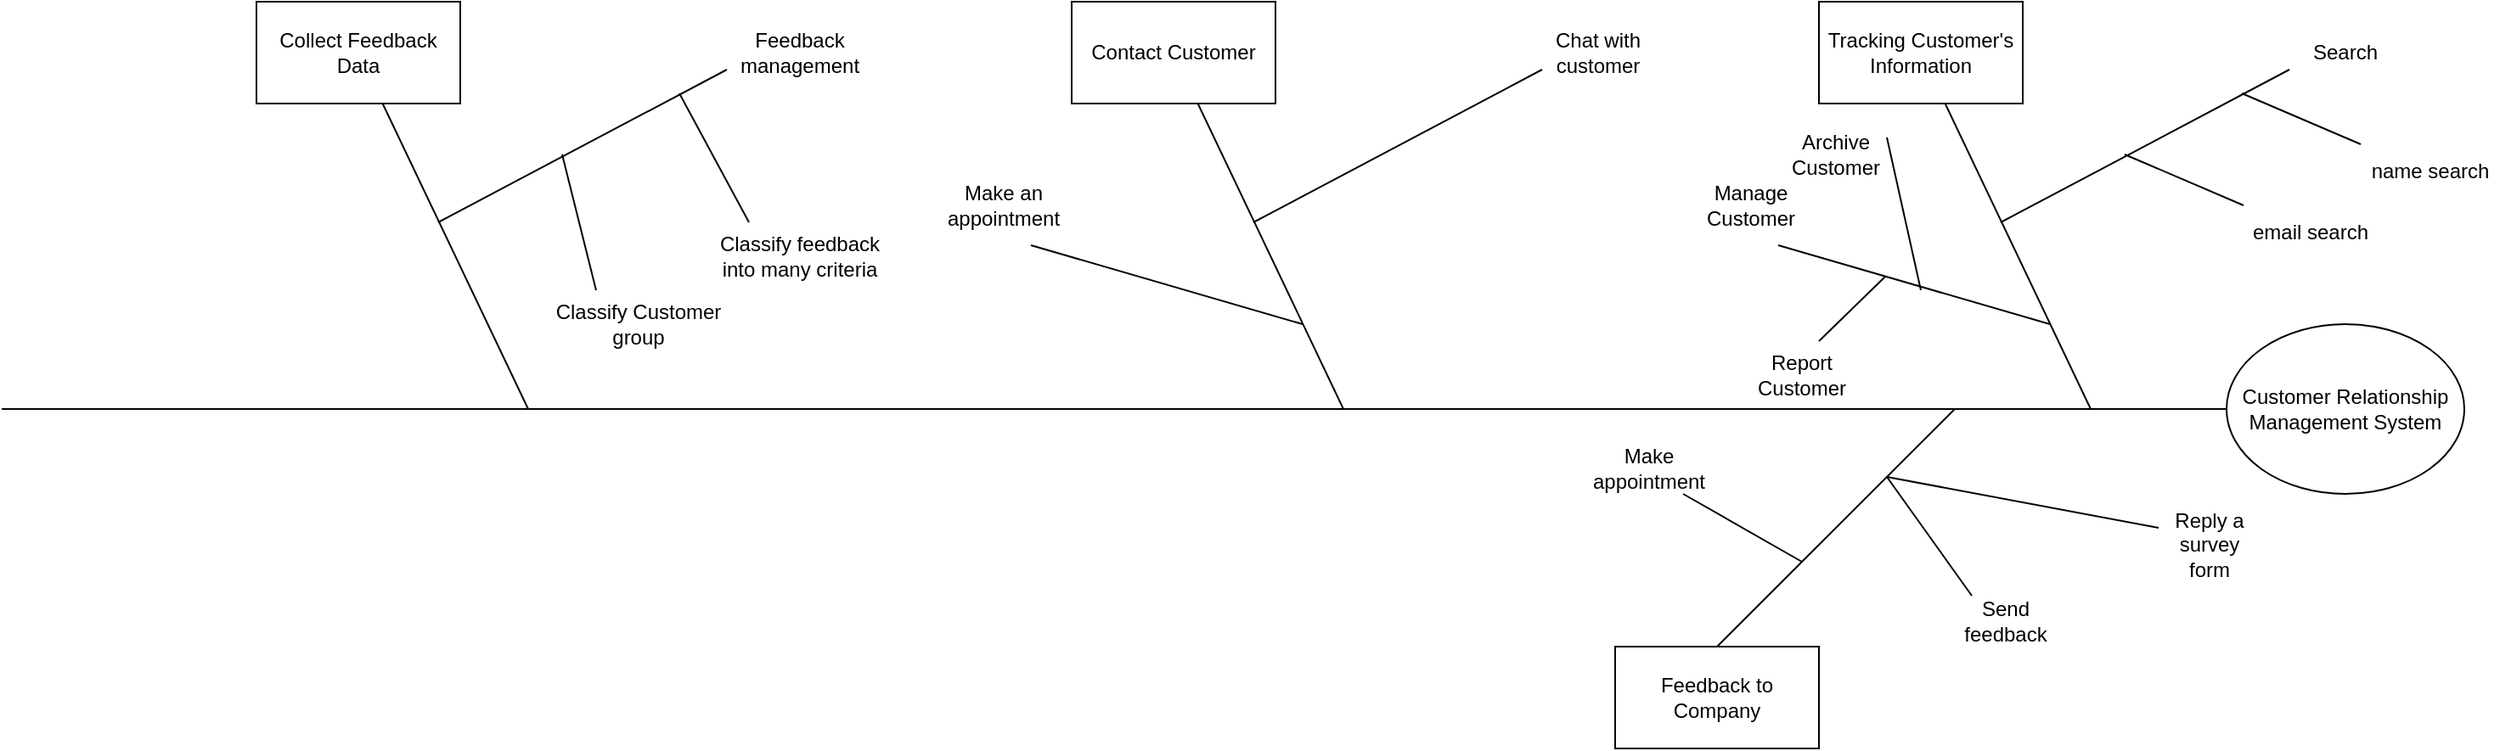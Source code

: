 <mxfile version="15.3.8" type="github">
  <diagram id="Y9sp35oUX_WYPwsPaZgL" name="Page-1">
    <mxGraphModel dx="1842" dy="651" grid="1" gridSize="10" guides="1" tooltips="1" connect="1" arrows="1" fold="1" page="1" pageScale="1" pageWidth="850" pageHeight="1100" math="0" shadow="0">
      <root>
        <mxCell id="0" />
        <mxCell id="1" parent="0" />
        <mxCell id="r8yxXnuiQZk5SVG_cQbu-1" value="" style="endArrow=none;html=1;" parent="1" edge="1">
          <mxGeometry width="50" height="50" relative="1" as="geometry">
            <mxPoint x="-630" y="260" as="sourcePoint" />
            <mxPoint x="680" y="260" as="targetPoint" />
          </mxGeometry>
        </mxCell>
        <mxCell id="r8yxXnuiQZk5SVG_cQbu-2" value="Customer Relationship Management System" style="ellipse;whiteSpace=wrap;html=1;" parent="1" vertex="1">
          <mxGeometry x="680" y="210" width="140" height="100" as="geometry" />
        </mxCell>
        <mxCell id="r8yxXnuiQZk5SVG_cQbu-3" value="" style="endArrow=none;html=1;" parent="1" target="r8yxXnuiQZk5SVG_cQbu-4" edge="1">
          <mxGeometry width="50" height="50" relative="1" as="geometry">
            <mxPoint x="600" y="260" as="sourcePoint" />
            <mxPoint x="580" y="260" as="targetPoint" />
          </mxGeometry>
        </mxCell>
        <mxCell id="r8yxXnuiQZk5SVG_cQbu-4" value="Tracking Customer&#39;s Information" style="rounded=0;whiteSpace=wrap;html=1;" parent="1" vertex="1">
          <mxGeometry x="440" y="20" width="120" height="60" as="geometry" />
        </mxCell>
        <mxCell id="r8yxXnuiQZk5SVG_cQbu-5" value="" style="endArrow=none;html=1;" parent="1" edge="1">
          <mxGeometry width="50" height="50" relative="1" as="geometry">
            <mxPoint x="547" y="150" as="sourcePoint" />
            <mxPoint x="717" y="60" as="targetPoint" />
          </mxGeometry>
        </mxCell>
        <mxCell id="r8yxXnuiQZk5SVG_cQbu-6" value="Search" style="text;html=1;strokeColor=none;fillColor=none;align=center;verticalAlign=middle;whiteSpace=wrap;rounded=0;" parent="1" vertex="1">
          <mxGeometry x="720" y="35" width="60" height="30" as="geometry" />
        </mxCell>
        <mxCell id="r8yxXnuiQZk5SVG_cQbu-7" value="" style="endArrow=none;html=1;" parent="1" edge="1">
          <mxGeometry width="50" height="50" relative="1" as="geometry">
            <mxPoint x="689" y="74" as="sourcePoint" />
            <mxPoint x="759" y="104" as="targetPoint" />
          </mxGeometry>
        </mxCell>
        <mxCell id="r8yxXnuiQZk5SVG_cQbu-8" value="name search" style="text;html=1;strokeColor=none;fillColor=none;align=center;verticalAlign=middle;whiteSpace=wrap;rounded=0;" parent="1" vertex="1">
          <mxGeometry x="760" y="110" width="80" height="20" as="geometry" />
        </mxCell>
        <mxCell id="r8yxXnuiQZk5SVG_cQbu-9" value="" style="endArrow=none;html=1;" parent="1" edge="1">
          <mxGeometry width="50" height="50" relative="1" as="geometry">
            <mxPoint x="620" y="110" as="sourcePoint" />
            <mxPoint x="690" y="140" as="targetPoint" />
          </mxGeometry>
        </mxCell>
        <mxCell id="r8yxXnuiQZk5SVG_cQbu-10" value="email search" style="text;html=1;strokeColor=none;fillColor=none;align=center;verticalAlign=middle;whiteSpace=wrap;rounded=0;" parent="1" vertex="1">
          <mxGeometry x="690" y="146" width="79" height="20" as="geometry" />
        </mxCell>
        <mxCell id="r8yxXnuiQZk5SVG_cQbu-13" value="" style="endArrow=none;html=1;" parent="1" edge="1">
          <mxGeometry width="50" height="50" relative="1" as="geometry">
            <mxPoint x="576" y="210" as="sourcePoint" />
            <mxPoint x="416" y="163.5" as="targetPoint" />
          </mxGeometry>
        </mxCell>
        <mxCell id="r8yxXnuiQZk5SVG_cQbu-15" value="Manage Customer" style="text;html=1;strokeColor=none;fillColor=none;align=center;verticalAlign=middle;whiteSpace=wrap;rounded=0;" parent="1" vertex="1">
          <mxGeometry x="380" y="130" width="40" height="20" as="geometry" />
        </mxCell>
        <mxCell id="y-fa3Kfw3hXkSDcUUGcE-4" value="" style="endArrow=none;html=1;" edge="1" parent="1">
          <mxGeometry width="50" height="50" relative="1" as="geometry">
            <mxPoint x="380" y="400" as="sourcePoint" />
            <mxPoint x="520" y="260" as="targetPoint" />
          </mxGeometry>
        </mxCell>
        <mxCell id="y-fa3Kfw3hXkSDcUUGcE-5" value="Feedback to Company" style="rounded=0;whiteSpace=wrap;html=1;" vertex="1" parent="1">
          <mxGeometry x="320" y="400" width="120" height="60" as="geometry" />
        </mxCell>
        <mxCell id="y-fa3Kfw3hXkSDcUUGcE-6" value="" style="endArrow=none;html=1;" edge="1" parent="1">
          <mxGeometry width="50" height="50" relative="1" as="geometry">
            <mxPoint x="530" y="370" as="sourcePoint" />
            <mxPoint x="480" y="300" as="targetPoint" />
          </mxGeometry>
        </mxCell>
        <mxCell id="y-fa3Kfw3hXkSDcUUGcE-9" value="Send feedback" style="text;html=1;strokeColor=none;fillColor=none;align=center;verticalAlign=middle;whiteSpace=wrap;rounded=0;" vertex="1" parent="1">
          <mxGeometry x="520" y="370" width="60" height="30" as="geometry" />
        </mxCell>
        <mxCell id="y-fa3Kfw3hXkSDcUUGcE-11" value="" style="endArrow=none;html=1;" edge="1" parent="1">
          <mxGeometry width="50" height="50" relative="1" as="geometry">
            <mxPoint x="640" y="330" as="sourcePoint" />
            <mxPoint x="480" y="300" as="targetPoint" />
          </mxGeometry>
        </mxCell>
        <mxCell id="y-fa3Kfw3hXkSDcUUGcE-13" value="Reply a survey form" style="text;html=1;strokeColor=none;fillColor=none;align=center;verticalAlign=middle;whiteSpace=wrap;rounded=0;" vertex="1" parent="1">
          <mxGeometry x="640" y="320" width="60" height="40" as="geometry" />
        </mxCell>
        <mxCell id="y-fa3Kfw3hXkSDcUUGcE-15" value="" style="endArrow=none;html=1;" edge="1" parent="1">
          <mxGeometry width="50" height="50" relative="1" as="geometry">
            <mxPoint x="360" y="310" as="sourcePoint" />
            <mxPoint x="430" y="350" as="targetPoint" />
          </mxGeometry>
        </mxCell>
        <mxCell id="y-fa3Kfw3hXkSDcUUGcE-16" value="Make appointment" style="text;html=1;strokeColor=none;fillColor=none;align=center;verticalAlign=middle;whiteSpace=wrap;rounded=0;" vertex="1" parent="1">
          <mxGeometry x="300" y="280" width="80" height="30" as="geometry" />
        </mxCell>
        <mxCell id="42dyWgupvdeNLIr4IR8q-1" value="" style="endArrow=none;html=1;" edge="1" parent="1">
          <mxGeometry width="50" height="50" relative="1" as="geometry">
            <mxPoint x="440" y="220" as="sourcePoint" />
            <mxPoint x="479" y="182" as="targetPoint" />
          </mxGeometry>
        </mxCell>
        <mxCell id="42dyWgupvdeNLIr4IR8q-2" value="Report Customer" style="text;html=1;strokeColor=none;fillColor=none;align=center;verticalAlign=middle;whiteSpace=wrap;rounded=0;" vertex="1" parent="1">
          <mxGeometry x="410" y="230" width="40" height="20" as="geometry" />
        </mxCell>
        <mxCell id="42dyWgupvdeNLIr4IR8q-3" value="" style="endArrow=none;html=1;" edge="1" parent="1">
          <mxGeometry width="50" height="50" relative="1" as="geometry">
            <mxPoint x="480" y="100" as="sourcePoint" />
            <mxPoint x="500" y="190" as="targetPoint" />
          </mxGeometry>
        </mxCell>
        <mxCell id="42dyWgupvdeNLIr4IR8q-4" value="Archive Customer" style="text;html=1;strokeColor=none;fillColor=none;align=center;verticalAlign=middle;whiteSpace=wrap;rounded=0;" vertex="1" parent="1">
          <mxGeometry x="430" y="100" width="40" height="20" as="geometry" />
        </mxCell>
        <mxCell id="42dyWgupvdeNLIr4IR8q-6" value="" style="endArrow=none;html=1;" edge="1" parent="1" target="42dyWgupvdeNLIr4IR8q-7">
          <mxGeometry width="50" height="50" relative="1" as="geometry">
            <mxPoint x="160" y="260" as="sourcePoint" />
            <mxPoint x="140" y="260" as="targetPoint" />
          </mxGeometry>
        </mxCell>
        <mxCell id="42dyWgupvdeNLIr4IR8q-7" value="Contact Customer" style="rounded=0;whiteSpace=wrap;html=1;" vertex="1" parent="1">
          <mxGeometry y="20" width="120" height="60" as="geometry" />
        </mxCell>
        <mxCell id="42dyWgupvdeNLIr4IR8q-8" value="" style="endArrow=none;html=1;" edge="1" parent="1">
          <mxGeometry width="50" height="50" relative="1" as="geometry">
            <mxPoint x="107" y="150" as="sourcePoint" />
            <mxPoint x="277" y="60" as="targetPoint" />
          </mxGeometry>
        </mxCell>
        <mxCell id="42dyWgupvdeNLIr4IR8q-9" value="Chat with customer" style="text;html=1;strokeColor=none;fillColor=none;align=center;verticalAlign=middle;whiteSpace=wrap;rounded=0;" vertex="1" parent="1">
          <mxGeometry x="280" y="35" width="60" height="30" as="geometry" />
        </mxCell>
        <mxCell id="42dyWgupvdeNLIr4IR8q-12" value="" style="endArrow=none;html=1;" edge="1" parent="1">
          <mxGeometry width="50" height="50" relative="1" as="geometry">
            <mxPoint x="136" y="210" as="sourcePoint" />
            <mxPoint x="-24" y="163.5" as="targetPoint" />
          </mxGeometry>
        </mxCell>
        <mxCell id="42dyWgupvdeNLIr4IR8q-13" value="Make an appointment" style="text;html=1;strokeColor=none;fillColor=none;align=center;verticalAlign=middle;whiteSpace=wrap;rounded=0;" vertex="1" parent="1">
          <mxGeometry x="-60" y="130" width="40" height="20" as="geometry" />
        </mxCell>
        <mxCell id="42dyWgupvdeNLIr4IR8q-14" value="" style="endArrow=none;html=1;" edge="1" parent="1" target="42dyWgupvdeNLIr4IR8q-15">
          <mxGeometry width="50" height="50" relative="1" as="geometry">
            <mxPoint x="-320" y="260" as="sourcePoint" />
            <mxPoint x="-340" y="260" as="targetPoint" />
          </mxGeometry>
        </mxCell>
        <mxCell id="42dyWgupvdeNLIr4IR8q-15" value="Collect Feedback Data" style="rounded=0;whiteSpace=wrap;html=1;" vertex="1" parent="1">
          <mxGeometry x="-480" y="20" width="120" height="60" as="geometry" />
        </mxCell>
        <mxCell id="42dyWgupvdeNLIr4IR8q-16" value="" style="endArrow=none;html=1;" edge="1" parent="1">
          <mxGeometry width="50" height="50" relative="1" as="geometry">
            <mxPoint x="-373" y="150" as="sourcePoint" />
            <mxPoint x="-203" y="60" as="targetPoint" />
          </mxGeometry>
        </mxCell>
        <mxCell id="42dyWgupvdeNLIr4IR8q-17" value="Feedback management" style="text;html=1;strokeColor=none;fillColor=none;align=center;verticalAlign=middle;whiteSpace=wrap;rounded=0;" vertex="1" parent="1">
          <mxGeometry x="-190" y="35" width="60" height="30" as="geometry" />
        </mxCell>
        <mxCell id="42dyWgupvdeNLIr4IR8q-18" value="" style="endArrow=none;html=1;" edge="1" parent="1">
          <mxGeometry width="50" height="50" relative="1" as="geometry">
            <mxPoint x="-231" y="74" as="sourcePoint" />
            <mxPoint x="-190" y="150" as="targetPoint" />
          </mxGeometry>
        </mxCell>
        <mxCell id="42dyWgupvdeNLIr4IR8q-19" value="" style="endArrow=none;html=1;" edge="1" parent="1">
          <mxGeometry width="50" height="50" relative="1" as="geometry">
            <mxPoint x="-300" y="110" as="sourcePoint" />
            <mxPoint x="-280" y="190" as="targetPoint" />
          </mxGeometry>
        </mxCell>
        <mxCell id="42dyWgupvdeNLIr4IR8q-22" value="Classify feedback into many criteria" style="text;html=1;strokeColor=none;fillColor=none;align=center;verticalAlign=middle;whiteSpace=wrap;rounded=0;" vertex="1" parent="1">
          <mxGeometry x="-215" y="160" width="110" height="20" as="geometry" />
        </mxCell>
        <mxCell id="42dyWgupvdeNLIr4IR8q-23" value="Classify Customer group" style="text;html=1;strokeColor=none;fillColor=none;align=center;verticalAlign=middle;whiteSpace=wrap;rounded=0;" vertex="1" parent="1">
          <mxGeometry x="-310" y="200" width="110" height="20" as="geometry" />
        </mxCell>
      </root>
    </mxGraphModel>
  </diagram>
</mxfile>
